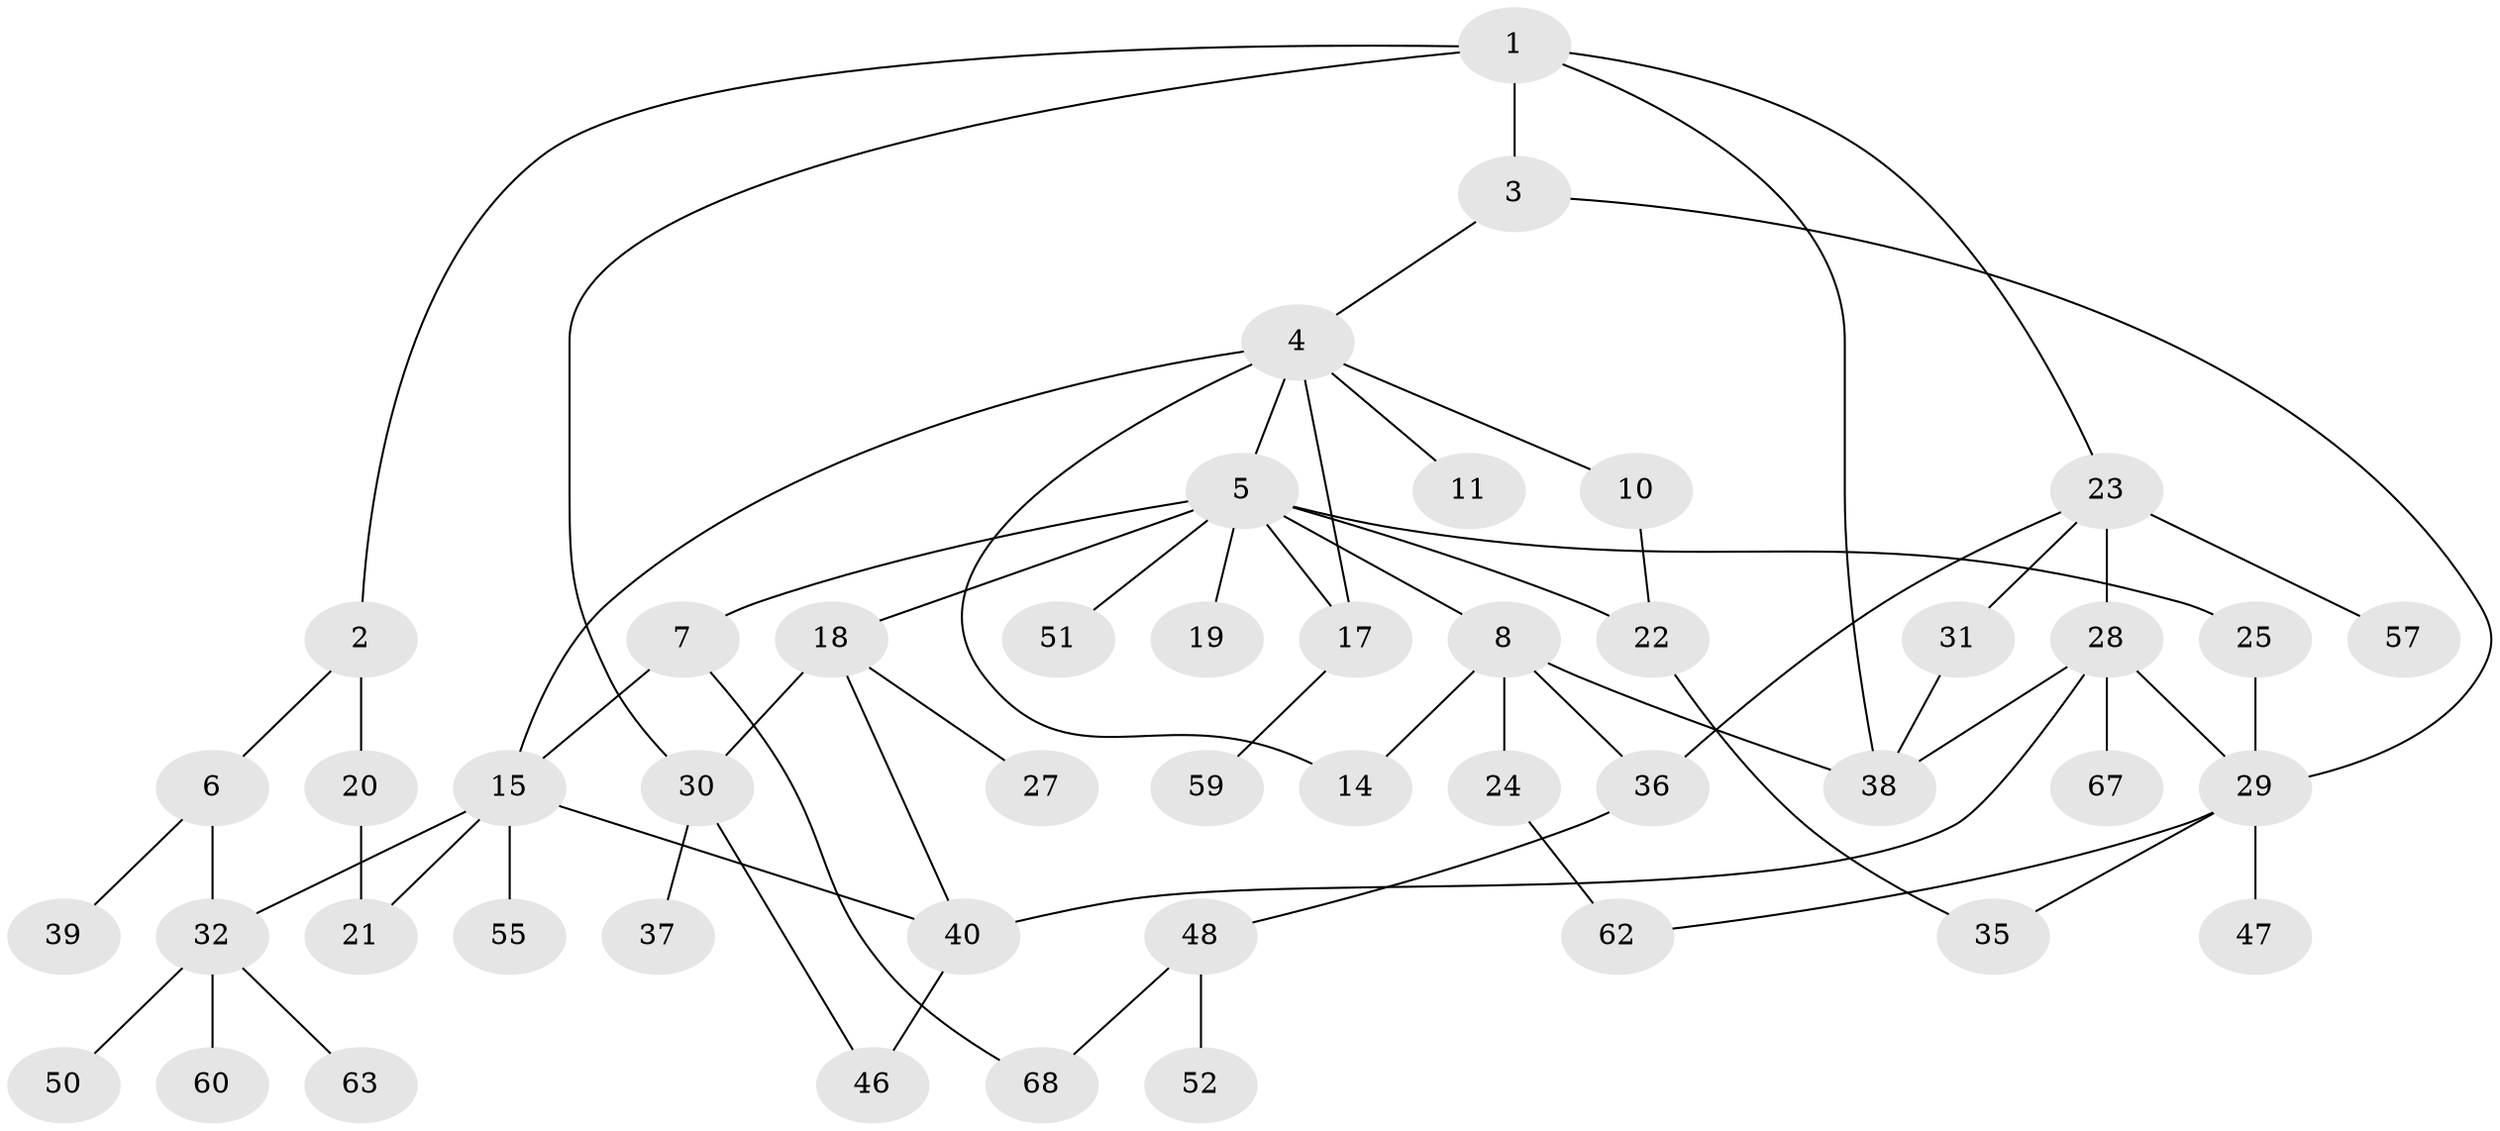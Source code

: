 // original degree distribution, {5: 0.04411764705882353, 3: 0.19117647058823528, 6: 0.04411764705882353, 9: 0.014705882352941176, 4: 0.11764705882352941, 1: 0.27941176470588236, 2: 0.3088235294117647}
// Generated by graph-tools (version 1.1) at 2025/10/02/27/25 16:10:52]
// undirected, 47 vertices, 65 edges
graph export_dot {
graph [start="1"]
  node [color=gray90,style=filled];
  1;
  2;
  3;
  4 [super="+9"];
  5 [super="+13"];
  6 [super="+12"];
  7 [super="+43"];
  8 [super="+16"];
  10 [super="+56"];
  11;
  14;
  15 [super="+41"];
  17 [super="+33"];
  18;
  19;
  20;
  21 [super="+26"];
  22;
  23 [super="+45"];
  24;
  25;
  27;
  28 [super="+54"];
  29 [super="+44"];
  30 [super="+49"];
  31 [super="+53"];
  32 [super="+34"];
  35;
  36 [super="+61"];
  37;
  38 [super="+42"];
  39;
  40 [super="+65"];
  46;
  47;
  48 [super="+64"];
  50 [super="+66"];
  51;
  52;
  55 [super="+58"];
  57;
  59;
  60;
  62;
  63;
  67;
  68;
  1 -- 2;
  1 -- 3;
  1 -- 23;
  1 -- 30;
  1 -- 38;
  2 -- 6;
  2 -- 20;
  3 -- 4;
  3 -- 29;
  4 -- 5 [weight=2];
  4 -- 11;
  4 -- 14;
  4 -- 17;
  4 -- 10;
  4 -- 15;
  5 -- 7;
  5 -- 8;
  5 -- 17;
  5 -- 18;
  5 -- 22;
  5 -- 51;
  5 -- 25;
  5 -- 19;
  6 -- 32;
  6 -- 39;
  7 -- 68;
  7 -- 15;
  8 -- 14;
  8 -- 38;
  8 -- 24;
  8 -- 36;
  10 -- 22;
  15 -- 21;
  15 -- 32;
  15 -- 55;
  15 -- 40;
  17 -- 59;
  18 -- 27;
  18 -- 40;
  18 -- 30;
  20 -- 21;
  22 -- 35;
  23 -- 28;
  23 -- 31;
  23 -- 57;
  23 -- 36;
  24 -- 62;
  25 -- 29;
  28 -- 67;
  28 -- 29;
  28 -- 40;
  28 -- 38;
  29 -- 35;
  29 -- 47;
  29 -- 62;
  30 -- 37;
  30 -- 46;
  31 -- 38;
  32 -- 60;
  32 -- 50;
  32 -- 63;
  36 -- 48;
  40 -- 46;
  48 -- 52;
  48 -- 68;
}
